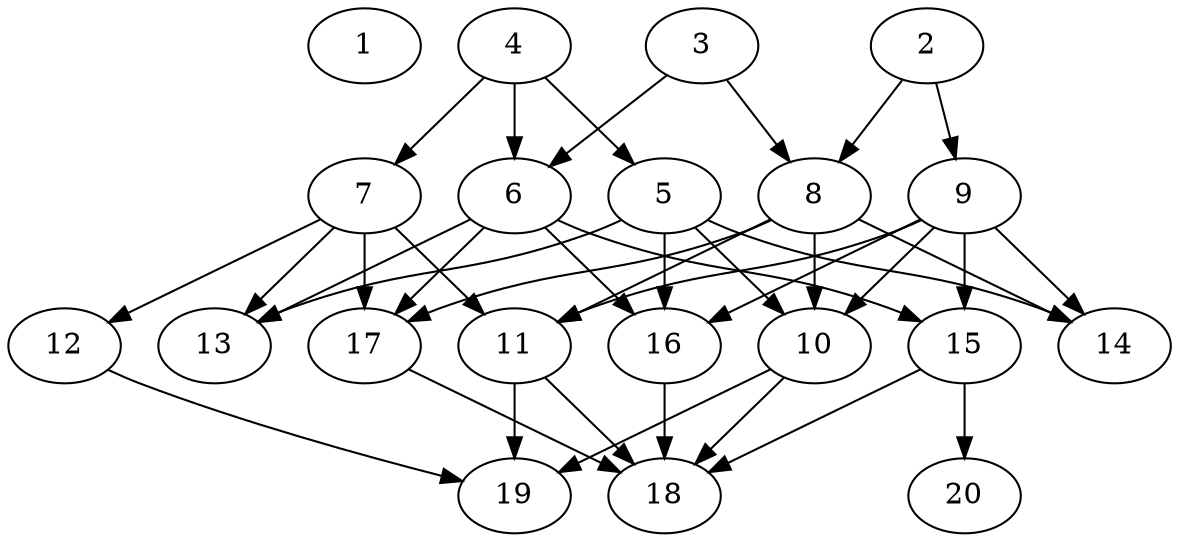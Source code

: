 // DAG automatically generated by daggen at Tue Jul 23 14:25:45 2019
// ./daggen --dot -n 20 --ccr 0.4 --fat 0.7 --regular 0.5 --density 0.6 --mindata 5242880 --maxdata 52428800 
digraph G {
  1 [size="36697600", alpha="0.10", expect_size="14679040"] 
  2 [size="38817280", alpha="0.14", expect_size="15526912"] 
  2 -> 8 [size ="15526912"]
  2 -> 9 [size ="15526912"]
  3 [size="101061120", alpha="0.19", expect_size="40424448"] 
  3 -> 6 [size ="40424448"]
  3 -> 8 [size ="40424448"]
  4 [size="60157440", alpha="0.03", expect_size="24062976"] 
  4 -> 5 [size ="24062976"]
  4 -> 6 [size ="24062976"]
  4 -> 7 [size ="24062976"]
  5 [size="35727360", alpha="0.09", expect_size="14290944"] 
  5 -> 10 [size ="14290944"]
  5 -> 13 [size ="14290944"]
  5 -> 14 [size ="14290944"]
  5 -> 16 [size ="14290944"]
  6 [size="105221120", alpha="0.11", expect_size="42088448"] 
  6 -> 13 [size ="42088448"]
  6 -> 15 [size ="42088448"]
  6 -> 16 [size ="42088448"]
  6 -> 17 [size ="42088448"]
  7 [size="71477760", alpha="0.13", expect_size="28591104"] 
  7 -> 11 [size ="28591104"]
  7 -> 12 [size ="28591104"]
  7 -> 13 [size ="28591104"]
  7 -> 17 [size ="28591104"]
  8 [size="15787520", alpha="0.13", expect_size="6315008"] 
  8 -> 10 [size ="6315008"]
  8 -> 11 [size ="6315008"]
  8 -> 14 [size ="6315008"]
  8 -> 17 [size ="6315008"]
  9 [size="68218880", alpha="0.04", expect_size="27287552"] 
  9 -> 10 [size ="27287552"]
  9 -> 11 [size ="27287552"]
  9 -> 14 [size ="27287552"]
  9 -> 15 [size ="27287552"]
  9 -> 16 [size ="27287552"]
  10 [size="72373760", alpha="0.15", expect_size="28949504"] 
  10 -> 18 [size ="28949504"]
  10 -> 19 [size ="28949504"]
  11 [size="112581120", alpha="0.11", expect_size="45032448"] 
  11 -> 18 [size ="45032448"]
  11 -> 19 [size ="45032448"]
  12 [size="53434880", alpha="0.19", expect_size="21373952"] 
  12 -> 19 [size ="21373952"]
  13 [size="16977920", alpha="0.15", expect_size="6791168"] 
  14 [size="127040000", alpha="0.12", expect_size="50816000"] 
  15 [size="27719680", alpha="0.05", expect_size="11087872"] 
  15 -> 18 [size ="11087872"]
  15 -> 20 [size ="11087872"]
  16 [size="81382400", alpha="0.04", expect_size="32552960"] 
  16 -> 18 [size ="32552960"]
  17 [size="31157760", alpha="0.12", expect_size="12463104"] 
  17 -> 18 [size ="12463104"]
  18 [size="108290560", alpha="0.11", expect_size="43316224"] 
  19 [size="64215040", alpha="0.17", expect_size="25686016"] 
  20 [size="85624320", alpha="0.06", expect_size="34249728"] 
}

